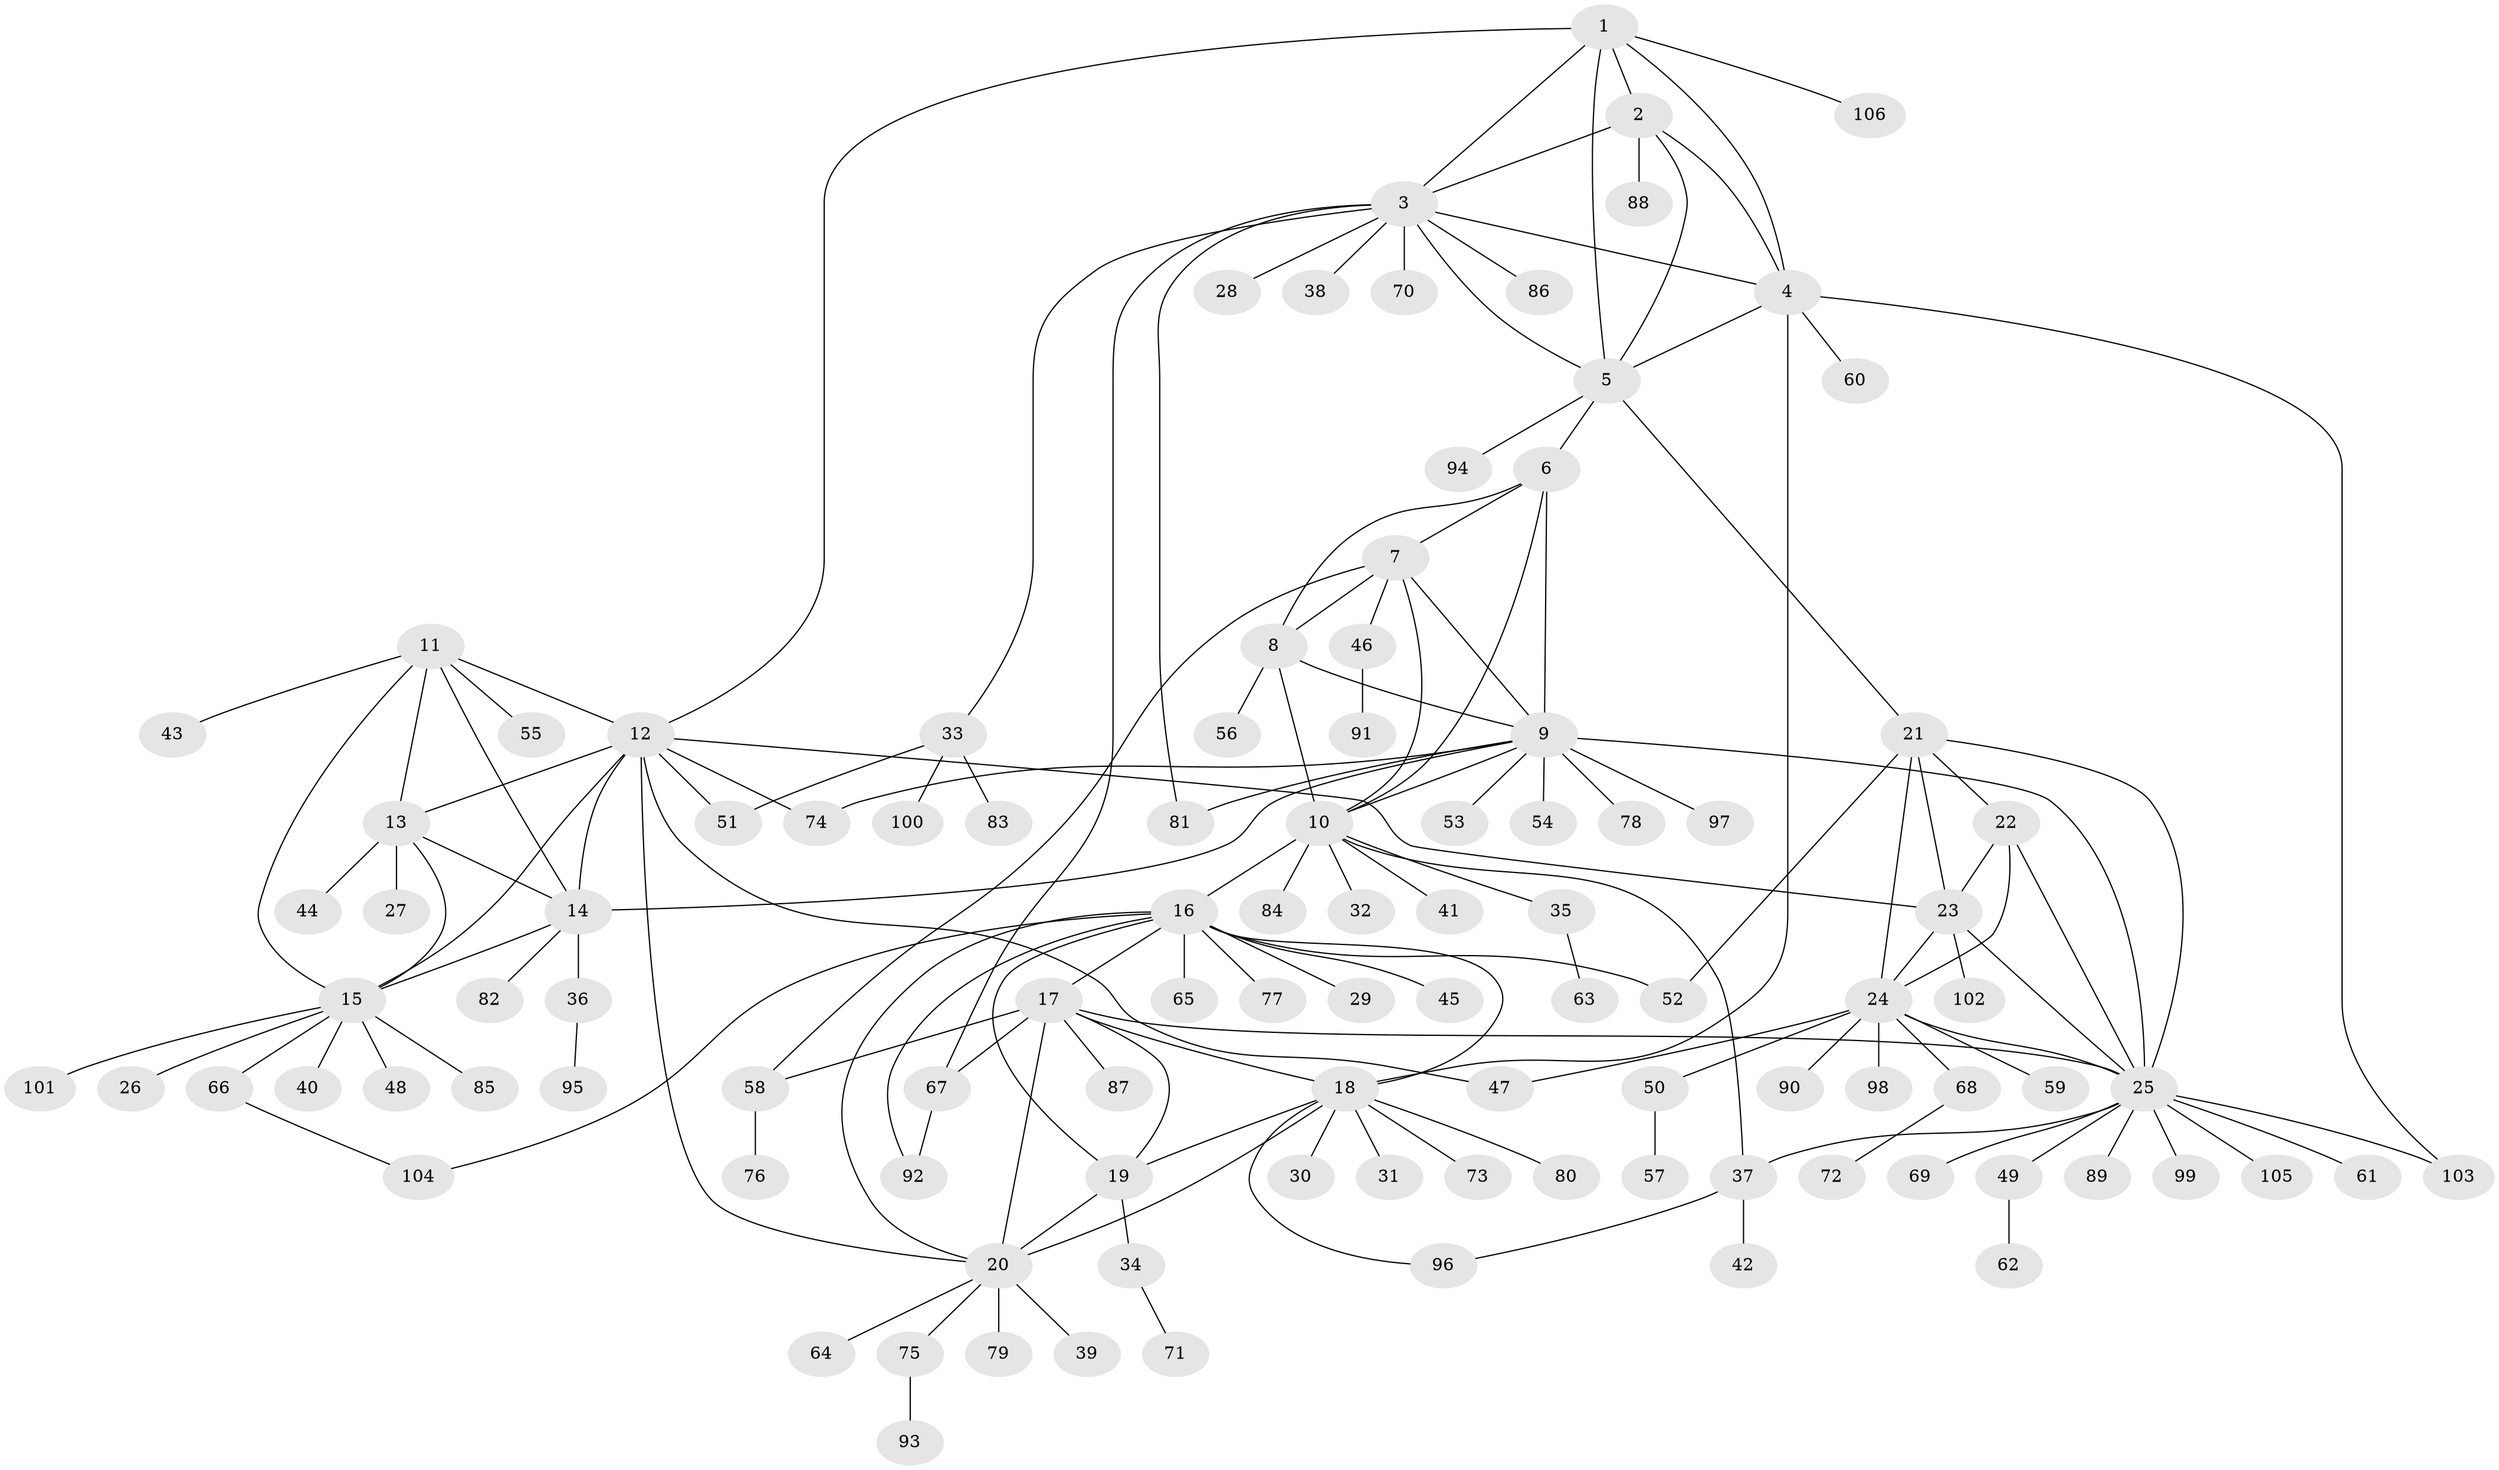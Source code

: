 // coarse degree distribution, {8: 0.046875, 1: 0.53125, 6: 0.03125, 3: 0.0625, 7: 0.078125, 10: 0.03125, 5: 0.046875, 9: 0.03125, 2: 0.125, 4: 0.015625}
// Generated by graph-tools (version 1.1) at 2025/37/03/04/25 23:37:46]
// undirected, 106 vertices, 153 edges
graph export_dot {
  node [color=gray90,style=filled];
  1;
  2;
  3;
  4;
  5;
  6;
  7;
  8;
  9;
  10;
  11;
  12;
  13;
  14;
  15;
  16;
  17;
  18;
  19;
  20;
  21;
  22;
  23;
  24;
  25;
  26;
  27;
  28;
  29;
  30;
  31;
  32;
  33;
  34;
  35;
  36;
  37;
  38;
  39;
  40;
  41;
  42;
  43;
  44;
  45;
  46;
  47;
  48;
  49;
  50;
  51;
  52;
  53;
  54;
  55;
  56;
  57;
  58;
  59;
  60;
  61;
  62;
  63;
  64;
  65;
  66;
  67;
  68;
  69;
  70;
  71;
  72;
  73;
  74;
  75;
  76;
  77;
  78;
  79;
  80;
  81;
  82;
  83;
  84;
  85;
  86;
  87;
  88;
  89;
  90;
  91;
  92;
  93;
  94;
  95;
  96;
  97;
  98;
  99;
  100;
  101;
  102;
  103;
  104;
  105;
  106;
  1 -- 2;
  1 -- 3;
  1 -- 4;
  1 -- 5;
  1 -- 12;
  1 -- 106;
  2 -- 3;
  2 -- 4;
  2 -- 5;
  2 -- 88;
  3 -- 4;
  3 -- 5;
  3 -- 28;
  3 -- 33;
  3 -- 38;
  3 -- 67;
  3 -- 70;
  3 -- 81;
  3 -- 86;
  4 -- 5;
  4 -- 18;
  4 -- 60;
  4 -- 103;
  5 -- 6;
  5 -- 21;
  5 -- 94;
  6 -- 7;
  6 -- 8;
  6 -- 9;
  6 -- 10;
  7 -- 8;
  7 -- 9;
  7 -- 10;
  7 -- 46;
  7 -- 58;
  8 -- 9;
  8 -- 10;
  8 -- 56;
  9 -- 10;
  9 -- 14;
  9 -- 25;
  9 -- 53;
  9 -- 54;
  9 -- 74;
  9 -- 78;
  9 -- 81;
  9 -- 97;
  10 -- 16;
  10 -- 32;
  10 -- 35;
  10 -- 37;
  10 -- 41;
  10 -- 84;
  11 -- 12;
  11 -- 13;
  11 -- 14;
  11 -- 15;
  11 -- 43;
  11 -- 55;
  12 -- 13;
  12 -- 14;
  12 -- 15;
  12 -- 20;
  12 -- 23;
  12 -- 47;
  12 -- 51;
  12 -- 74;
  13 -- 14;
  13 -- 15;
  13 -- 27;
  13 -- 44;
  14 -- 15;
  14 -- 36;
  14 -- 82;
  15 -- 26;
  15 -- 40;
  15 -- 48;
  15 -- 66;
  15 -- 85;
  15 -- 101;
  16 -- 17;
  16 -- 18;
  16 -- 19;
  16 -- 20;
  16 -- 29;
  16 -- 45;
  16 -- 52;
  16 -- 65;
  16 -- 77;
  16 -- 92;
  16 -- 104;
  17 -- 18;
  17 -- 19;
  17 -- 20;
  17 -- 25;
  17 -- 58;
  17 -- 67;
  17 -- 87;
  18 -- 19;
  18 -- 20;
  18 -- 30;
  18 -- 31;
  18 -- 73;
  18 -- 80;
  18 -- 96;
  19 -- 20;
  19 -- 34;
  20 -- 39;
  20 -- 64;
  20 -- 75;
  20 -- 79;
  21 -- 22;
  21 -- 23;
  21 -- 24;
  21 -- 25;
  21 -- 52;
  22 -- 23;
  22 -- 24;
  22 -- 25;
  23 -- 24;
  23 -- 25;
  23 -- 102;
  24 -- 25;
  24 -- 47;
  24 -- 50;
  24 -- 59;
  24 -- 68;
  24 -- 90;
  24 -- 98;
  25 -- 37;
  25 -- 49;
  25 -- 61;
  25 -- 69;
  25 -- 89;
  25 -- 99;
  25 -- 103;
  25 -- 105;
  33 -- 51;
  33 -- 83;
  33 -- 100;
  34 -- 71;
  35 -- 63;
  36 -- 95;
  37 -- 42;
  37 -- 96;
  46 -- 91;
  49 -- 62;
  50 -- 57;
  58 -- 76;
  66 -- 104;
  67 -- 92;
  68 -- 72;
  75 -- 93;
}

